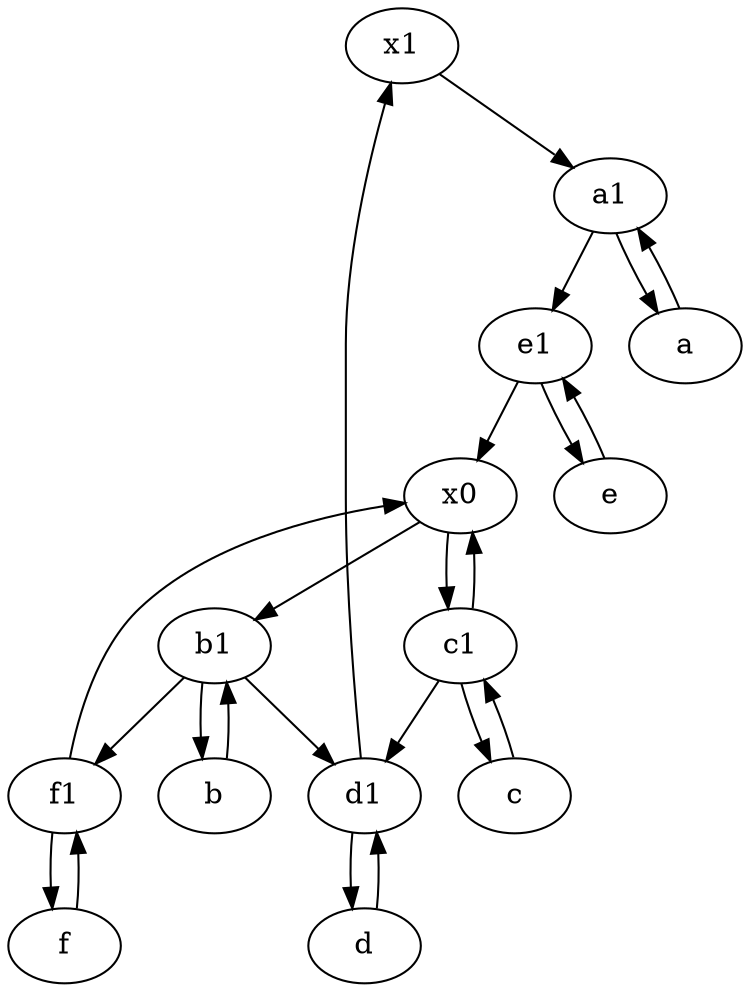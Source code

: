digraph  {
	x1;
	x0;
	d1 [pos="25,30!"];
	f [pos="15,45!"];
	c [pos="20,10!"];
	e1 [pos="25,45!"];
	f1;
	b [pos="50,20!"];
	b1 [pos="45,20!"];
	a1 [pos="40,15!"];
	d [pos="20,30!"];
	e [pos="30,50!"];
	a [pos="40,10!"];
	c1 [pos="30,15!"];
	a1 -> a;
	f1 -> x0;
	f1 -> f;
	f -> f1;
	b1 -> f1;
	c1 -> d1;
	c -> c1;
	d -> d1;
	b -> b1;
	e1 -> e;
	c1 -> c;
	d1 -> x1;
	b1 -> b;
	e -> e1;
	d1 -> d;
	x0 -> c1;
	b1 -> d1;
	a1 -> e1;
	a -> a1;
	e1 -> x0;
	x1 -> a1;
	x0 -> b1;
	c1 -> x0;

	}
